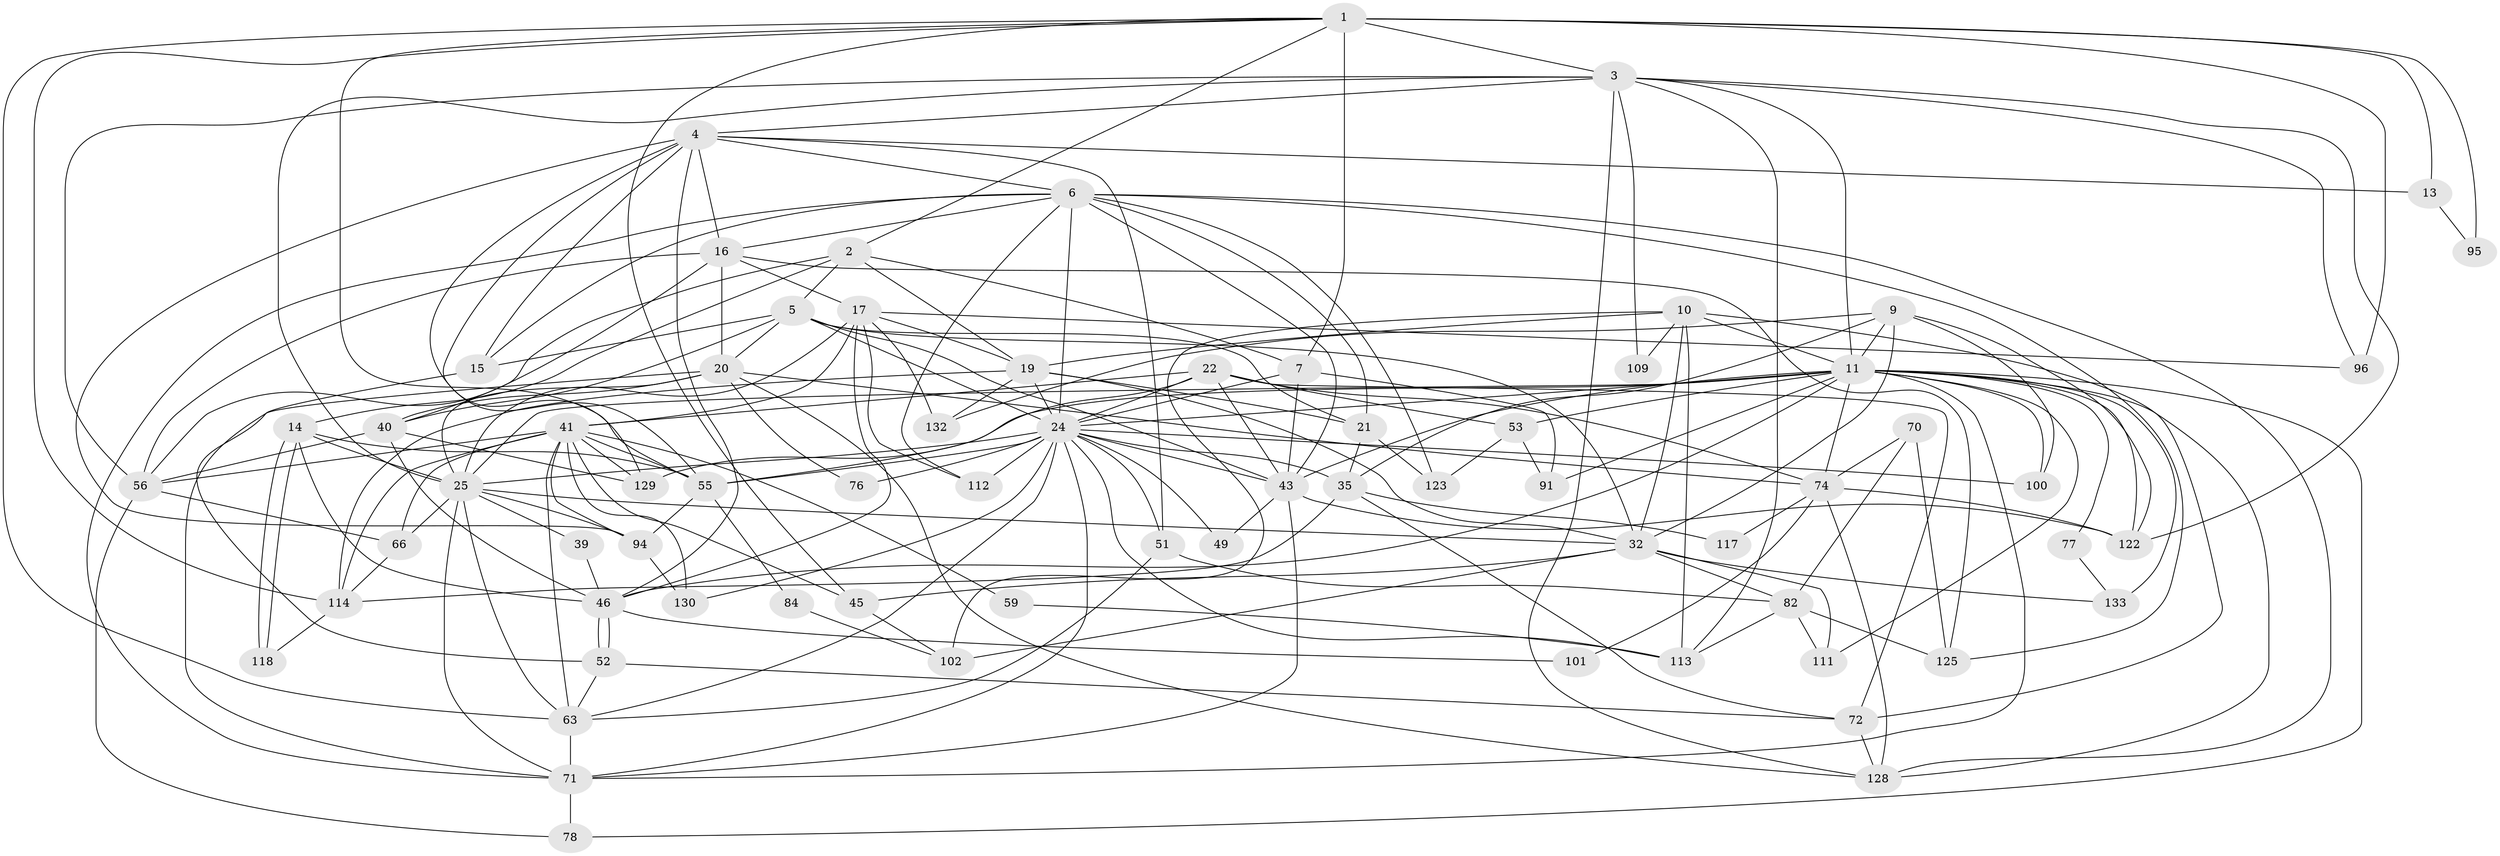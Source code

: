 // original degree distribution, {4: 0.2971014492753623, 5: 0.18840579710144928, 3: 0.30434782608695654, 6: 0.07246376811594203, 8: 0.014492753623188406, 9: 0.007246376811594203, 2: 0.09420289855072464, 7: 0.021739130434782608}
// Generated by graph-tools (version 1.1) at 2025/15/03/09/25 04:15:06]
// undirected, 69 vertices, 198 edges
graph export_dot {
graph [start="1"]
  node [color=gray90,style=filled];
  1 [super="+8+119"];
  2 [super="+57+110"];
  3 [super="+27+36+12"];
  4 [super="+44"];
  5 [super="+54"];
  6 [super="+18+47+135"];
  7;
  9 [super="+89"];
  10 [super="+34+85"];
  11 [super="+30+50+87+64"];
  13;
  14 [super="+68"];
  15 [super="+73"];
  16 [super="+75"];
  17 [super="+31+29"];
  19 [super="+137+61+26"];
  20 [super="+33+48"];
  21 [super="+28"];
  22 [super="+37"];
  24 [super="+65+58+42"];
  25 [super="+38"];
  32 [super="+62+126"];
  35;
  39;
  40 [super="+136+97"];
  41 [super="+60+127"];
  43 [super="+106"];
  45 [super="+103"];
  46 [super="+69"];
  49;
  51 [super="+86"];
  52;
  53;
  55 [super="+83"];
  56 [super="+90"];
  59;
  63 [super="+88"];
  66;
  70;
  71 [super="+115+81"];
  72 [super="+121"];
  74 [super="+116"];
  76;
  77;
  78;
  82 [super="+108"];
  84;
  91;
  94;
  95;
  96;
  100;
  101;
  102;
  109;
  111;
  112;
  113;
  114;
  117;
  118;
  122;
  123;
  125;
  128 [super="+134"];
  129;
  130;
  132;
  133;
  1 -- 2;
  1 -- 114;
  1 -- 7;
  1 -- 95 [weight=2];
  1 -- 63;
  1 -- 96;
  1 -- 45;
  1 -- 13;
  1 -- 55;
  1 -- 3;
  2 -- 7;
  2 -- 5;
  2 -- 14;
  2 -- 56;
  2 -- 19;
  3 -- 122;
  3 -- 113;
  3 -- 56;
  3 -- 128;
  3 -- 25;
  3 -- 109;
  3 -- 11;
  3 -- 96;
  3 -- 4;
  4 -- 15;
  4 -- 16;
  4 -- 129;
  4 -- 6;
  4 -- 13;
  4 -- 46;
  4 -- 51;
  4 -- 55;
  4 -- 94;
  5 -- 43;
  5 -- 15;
  5 -- 24;
  5 -- 40;
  5 -- 20;
  5 -- 21;
  5 -- 32;
  6 -- 16;
  6 -- 112;
  6 -- 123;
  6 -- 125;
  6 -- 128;
  6 -- 71;
  6 -- 15;
  6 -- 21;
  6 -- 24;
  6 -- 43;
  7 -- 91;
  7 -- 43;
  7 -- 24;
  9 -- 100;
  9 -- 35;
  9 -- 132;
  9 -- 122;
  9 -- 32;
  9 -- 11;
  10 -- 102;
  10 -- 32;
  10 -- 19;
  10 -- 11;
  10 -- 72;
  10 -- 113;
  10 -- 109;
  11 -- 74;
  11 -- 133 [weight=2];
  11 -- 25;
  11 -- 122;
  11 -- 111 [weight=2];
  11 -- 128;
  11 -- 129;
  11 -- 53;
  11 -- 78;
  11 -- 100;
  11 -- 24;
  11 -- 46;
  11 -- 43;
  11 -- 71;
  11 -- 91;
  11 -- 77;
  13 -- 95;
  14 -- 118;
  14 -- 118;
  14 -- 46;
  14 -- 25;
  14 -- 55;
  15 -- 52;
  16 -- 17;
  16 -- 56;
  16 -- 125;
  16 -- 20;
  16 -- 40;
  17 -- 112;
  17 -- 25 [weight=2];
  17 -- 46;
  17 -- 41;
  17 -- 19;
  17 -- 96;
  17 -- 132;
  19 -- 114;
  19 -- 132;
  19 -- 21;
  19 -- 24;
  19 -- 32;
  20 -- 76 [weight=2];
  20 -- 74;
  20 -- 128;
  20 -- 71;
  20 -- 25;
  20 -- 40;
  21 -- 123;
  21 -- 35;
  22 -- 43;
  22 -- 41;
  22 -- 74;
  22 -- 53;
  22 -- 24;
  22 -- 72;
  22 -- 55;
  24 -- 35;
  24 -- 51;
  24 -- 76;
  24 -- 100;
  24 -- 113;
  24 -- 71;
  24 -- 63;
  24 -- 130;
  24 -- 43;
  24 -- 112;
  24 -- 49;
  24 -- 25;
  24 -- 55;
  25 -- 66;
  25 -- 94;
  25 -- 63;
  25 -- 32;
  25 -- 39;
  25 -- 71;
  32 -- 133;
  32 -- 111;
  32 -- 102;
  32 -- 45;
  32 -- 82;
  35 -- 114;
  35 -- 72;
  35 -- 117;
  39 -- 46;
  40 -- 56;
  40 -- 129;
  40 -- 46;
  41 -- 55;
  41 -- 45;
  41 -- 129;
  41 -- 130;
  41 -- 114;
  41 -- 94;
  41 -- 56;
  41 -- 66;
  41 -- 59;
  41 -- 63;
  43 -- 49;
  43 -- 122;
  43 -- 71;
  45 -- 102;
  46 -- 52;
  46 -- 52;
  46 -- 101;
  51 -- 82;
  51 -- 63;
  52 -- 63;
  52 -- 72;
  53 -- 91;
  53 -- 123;
  55 -- 84;
  55 -- 94;
  56 -- 66;
  56 -- 78;
  59 -- 113;
  63 -- 71;
  66 -- 114;
  70 -- 125;
  70 -- 82;
  70 -- 74;
  71 -- 78;
  72 -- 128;
  74 -- 128;
  74 -- 101;
  74 -- 122;
  74 -- 117;
  77 -- 133;
  82 -- 111;
  82 -- 113;
  82 -- 125;
  84 -- 102;
  94 -- 130;
  114 -- 118;
}
